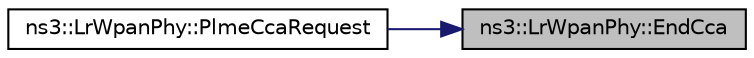 digraph "ns3::LrWpanPhy::EndCca"
{
 // LATEX_PDF_SIZE
  edge [fontname="Helvetica",fontsize="10",labelfontname="Helvetica",labelfontsize="10"];
  node [fontname="Helvetica",fontsize="10",shape=record];
  rankdir="RL";
  Node1 [label="ns3::LrWpanPhy::EndCca",height=0.2,width=0.4,color="black", fillcolor="grey75", style="filled", fontcolor="black",tooltip="Called at the end of the CCA."];
  Node1 -> Node2 [dir="back",color="midnightblue",fontsize="10",style="solid",fontname="Helvetica"];
  Node2 [label="ns3::LrWpanPhy::PlmeCcaRequest",height=0.2,width=0.4,color="black", fillcolor="white", style="filled",URL="$classns3_1_1_lr_wpan_phy.html#a3297797eba6c7423a76c502c80dd0bf1",tooltip="IEEE 802.15.4-2006 section 6.2.2.1 PLME-CCA.request Perform a CCA per section 6.9...."];
}
